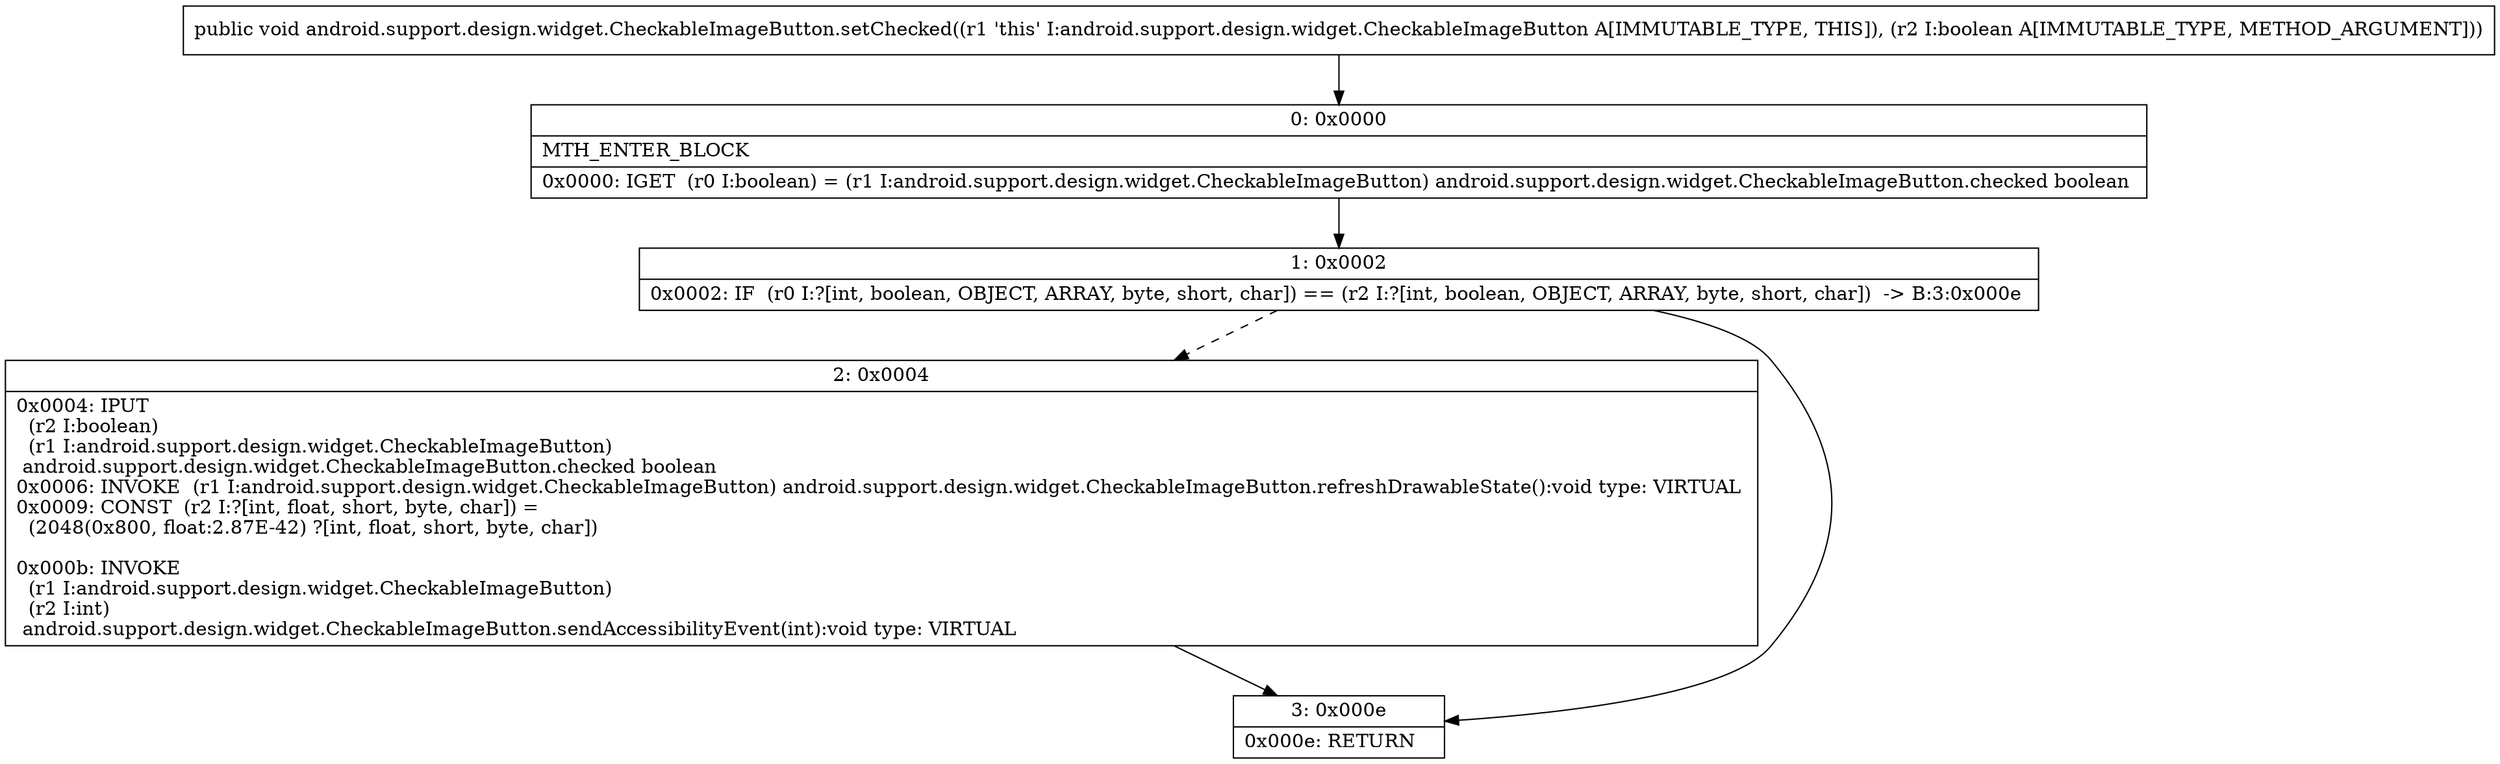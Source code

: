 digraph "CFG forandroid.support.design.widget.CheckableImageButton.setChecked(Z)V" {
Node_0 [shape=record,label="{0\:\ 0x0000|MTH_ENTER_BLOCK\l|0x0000: IGET  (r0 I:boolean) = (r1 I:android.support.design.widget.CheckableImageButton) android.support.design.widget.CheckableImageButton.checked boolean \l}"];
Node_1 [shape=record,label="{1\:\ 0x0002|0x0002: IF  (r0 I:?[int, boolean, OBJECT, ARRAY, byte, short, char]) == (r2 I:?[int, boolean, OBJECT, ARRAY, byte, short, char])  \-\> B:3:0x000e \l}"];
Node_2 [shape=record,label="{2\:\ 0x0004|0x0004: IPUT  \l  (r2 I:boolean)\l  (r1 I:android.support.design.widget.CheckableImageButton)\l android.support.design.widget.CheckableImageButton.checked boolean \l0x0006: INVOKE  (r1 I:android.support.design.widget.CheckableImageButton) android.support.design.widget.CheckableImageButton.refreshDrawableState():void type: VIRTUAL \l0x0009: CONST  (r2 I:?[int, float, short, byte, char]) = \l  (2048(0x800, float:2.87E\-42) ?[int, float, short, byte, char])\l \l0x000b: INVOKE  \l  (r1 I:android.support.design.widget.CheckableImageButton)\l  (r2 I:int)\l android.support.design.widget.CheckableImageButton.sendAccessibilityEvent(int):void type: VIRTUAL \l}"];
Node_3 [shape=record,label="{3\:\ 0x000e|0x000e: RETURN   \l}"];
MethodNode[shape=record,label="{public void android.support.design.widget.CheckableImageButton.setChecked((r1 'this' I:android.support.design.widget.CheckableImageButton A[IMMUTABLE_TYPE, THIS]), (r2 I:boolean A[IMMUTABLE_TYPE, METHOD_ARGUMENT])) }"];
MethodNode -> Node_0;
Node_0 -> Node_1;
Node_1 -> Node_2[style=dashed];
Node_1 -> Node_3;
Node_2 -> Node_3;
}

